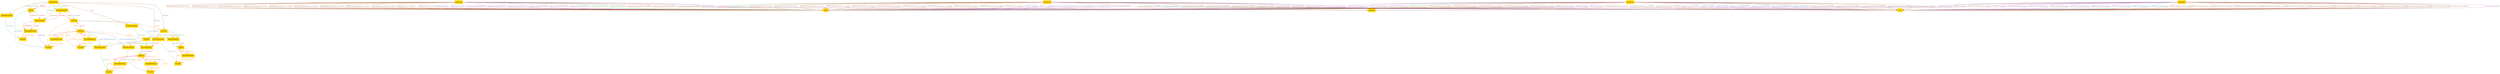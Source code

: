 digraph "graph" {
graph [fontsize=12]
node [fontsize=12]
edge [fontsize=12]
rankdir=TB;
"N24" -> "N9" [uuid = "<AssignStatement, VariableReference3>", color = "#e41a1c", fontcolor = "#e41a1c", style = "solid", label = "$exprs", dir = "forward", weight = "1"]
"N34" -> "N33" [uuid = "<ReturnStatement0, CallExpr0>", color = "#e41a1c", fontcolor = "#e41a1c", style = "solid", label = "$exprs", dir = "forward", weight = "1"]
"N31" -> "N26" [uuid = "<ReturnStatement1, NotExpr>", color = "#e41a1c", fontcolor = "#e41a1c", style = "solid", label = "$exprs", dir = "forward", weight = "1"]
"N28" -> "N27" [uuid = "<ReturnStatement2, AndExpr>", color = "#e41a1c", fontcolor = "#e41a1c", style = "solid", label = "$exprs", dir = "forward", weight = "1"]
"N35" -> "N29" [uuid = "<MainFunction, Function0>", color = "#a65628", fontcolor = "#a65628", style = "solid", label = "$functions", dir = "forward", weight = "1"]
"N35" -> "N32" [uuid = "<MainFunction, Function1>", color = "#a65628", fontcolor = "#a65628", style = "solid", label = "$functions", dir = "forward", weight = "1"]
"N27" -> "N17" [uuid = "<AndExpr, Variable1>", color = "#ff7f00", fontcolor = "#ff7f00", style = "solid", label = "$reads", dir = "forward", weight = "1"]
"N27" -> "N15" [uuid = "<AndExpr, Variable3>", color = "#ff7f00", fontcolor = "#ff7f00", style = "solid", label = "$reads", dir = "forward", weight = "1"]
"N33" -> "N13" [uuid = "<CallExpr0, Variable0>", color = "#ff7f00", fontcolor = "#ff7f00", style = "solid", label = "$reads", dir = "forward", weight = "1"]
"N33" -> "N12" [uuid = "<CallExpr0, Variable5>", color = "#ff7f00", fontcolor = "#ff7f00", style = "solid", label = "$reads", dir = "forward", weight = "1"]
"N30" -> "N13" [uuid = "<CallExpr1, Variable0>", color = "#ff7f00", fontcolor = "#ff7f00", style = "solid", label = "$reads", dir = "forward", weight = "1"]
"N30" -> "N12" [uuid = "<CallExpr1, Variable5>", color = "#ff7f00", fontcolor = "#ff7f00", style = "solid", label = "$reads", dir = "forward", weight = "1"]
"N26" -> "N10" [uuid = "<NotExpr, Variable2>", color = "#ff7f00", fontcolor = "#ff7f00", style = "solid", label = "$reads", dir = "forward", weight = "1"]
"N20" -> "N12" [uuid = "<VariableReference0, Variable5>", color = "#ff7f00", fontcolor = "#ff7f00", style = "solid", label = "$reads", dir = "forward", weight = "1"]
"N19" -> "N13" [uuid = "<VariableReference1, Variable0>", color = "#ff7f00", fontcolor = "#ff7f00", style = "solid", label = "$reads", dir = "forward", weight = "1"]
"N23" -> "N10" [uuid = "<VariableReference2, Variable2>", color = "#ff7f00", fontcolor = "#ff7f00", style = "solid", label = "$reads", dir = "forward", weight = "1"]
"N9" -> "N7" [uuid = "<VariableReference3, Variable4>", color = "#ff7f00", fontcolor = "#ff7f00", style = "solid", label = "$reads", dir = "forward", weight = "1"]
"N22" -> "N17" [uuid = "<VariableReference4, Variable1>", color = "#ff7f00", fontcolor = "#ff7f00", style = "solid", label = "$reads", dir = "forward", weight = "1"]
"N21" -> "N15" [uuid = "<VariableReference5, Variable3>", color = "#ff7f00", fontcolor = "#ff7f00", style = "solid", label = "$reads", dir = "forward", weight = "1"]
"N29" -> "N28" [uuid = "<Function0, ReturnStatement2>", color = "#4daf4a", fontcolor = "#4daf4a", style = "solid", label = "$statements", dir = "forward", weight = "1"]
"N32" -> "N31" [uuid = "<Function1, ReturnStatement1>", color = "#4daf4a", fontcolor = "#4daf4a", style = "solid", label = "$statements", dir = "forward", weight = "1"]
"N35" -> "N24" [uuid = "<MainFunction, AssignStatement>", color = "#4daf4a", fontcolor = "#4daf4a", style = "solid", label = "$statements", dir = "forward", weight = "1"]
"N35" -> "N34" [uuid = "<MainFunction, ReturnStatement0>", color = "#4daf4a", fontcolor = "#4daf4a", style = "solid", label = "$statements", dir = "forward", weight = "1"]
"N35" -> "N25" [uuid = "<MainFunction, VarDecl>", color = "#4daf4a", fontcolor = "#4daf4a", style = "solid", label = "$statements", dir = "forward", weight = "1"]
"N33" -> "N11" [uuid = "<CallExpr0, CallExpr1, FormalParameter2>", color = "#377eb8", fontcolor = "#377eb8", style = "solid", label = "actuals [CallExpr1]", dir = "forward", weight = "1"]
"N30" -> "N18" [uuid = "<CallExpr1, VariableReference0, FormalParameter3>", color = "#377eb8", fontcolor = "#377eb8", style = "solid", label = "actuals [VariableReference0]", dir = "forward", weight = "1"]
"N30" -> "N16" [uuid = "<CallExpr1, VariableReference1, FormalParameter1>", color = "#377eb8", fontcolor = "#377eb8", style = "solid", label = "actuals [VariableReference1]", dir = "forward", weight = "1"]
"N24" -> "N12" [uuid = "<AssignStatement, Variable5>", color = "#984ea3", fontcolor = "#984ea3", style = "solid", label = "assignedTo", dir = "forward", weight = "1"]
"N24" -> "N9" [uuid = "<AssignStatement, VariableReference3>", color = "#e41a1c", fontcolor = "#e41a1c", style = "solid", label = "assignedValue", dir = "forward", weight = "1"]
"N26" -> "N23" [uuid = "<NotExpr, VariableReference2>", color = "#a65628", fontcolor = "#a65628", style = "solid", label = "child", dir = "forward", weight = "1"]
"N27" -> "N22" [uuid = "<AndExpr, VariableReference4>", color = "#ff7f00", fontcolor = "#ff7f00", style = "solid", label = "children", dir = "forward", weight = "1"]
"N27" -> "N21" [uuid = "<AndExpr, VariableReference5>", color = "#ff7f00", fontcolor = "#ff7f00", style = "solid", label = "children", dir = "forward", weight = "1"]
"N33" -> "N30" [uuid = "<CallExpr0, CallExpr1>", color = "#ff7f00", fontcolor = "#ff7f00", style = "solid", label = "children", dir = "forward", weight = "1"]
"N30" -> "N20" [uuid = "<CallExpr1, VariableReference0>", color = "#ff7f00", fontcolor = "#ff7f00", style = "solid", label = "children", dir = "forward", weight = "1"]
"N30" -> "N19" [uuid = "<CallExpr1, VariableReference1>", color = "#ff7f00", fontcolor = "#ff7f00", style = "solid", label = "children", dir = "forward", weight = "1"]
"N26" -> "N23" [uuid = "<NotExpr, VariableReference2>", color = "#ff7f00", fontcolor = "#ff7f00", style = "solid", label = "children", dir = "forward", weight = "1"]
"N8" -> "N7" [uuid = "<FormalParameter0, Variable4>", color = "#4daf4a", fontcolor = "#4daf4a", style = "solid", label = "declaredVar", dir = "forward", weight = "1"]
"N16" -> "N15" [uuid = "<FormalParameter1, Variable3>", color = "#4daf4a", fontcolor = "#4daf4a", style = "solid", label = "declaredVar", dir = "forward", weight = "1"]
"N11" -> "N10" [uuid = "<FormalParameter2, Variable2>", color = "#4daf4a", fontcolor = "#4daf4a", style = "solid", label = "declaredVar", dir = "forward", weight = "1"]
"N18" -> "N17" [uuid = "<FormalParameter3, Variable1>", color = "#4daf4a", fontcolor = "#4daf4a", style = "solid", label = "declaredVar", dir = "forward", weight = "1"]
"N14" -> "N13" [uuid = "<FormalParameter4, Variable0>", color = "#4daf4a", fontcolor = "#4daf4a", style = "solid", label = "declaredVar", dir = "forward", weight = "1"]
"N25" -> "N12" [uuid = "<VarDecl, Variable5>", color = "#377eb8", fontcolor = "#377eb8", style = "solid", label = "declaredVar", dir = "forward", weight = "1"]
"N6" -> "N2" [uuid = "<Execution0, AndExpr, False>", color = "#984ea3", fontcolor = "#984ea3", style = "solid", label = "exprValue [AndExpr]", dir = "forward", weight = "1"]
"N6" -> "N1" [uuid = "<Execution0, CallExpr0, True>", color = "#984ea3", fontcolor = "#984ea3", style = "solid", label = "exprValue [CallExpr0]", dir = "forward", weight = "1"]
"N6" -> "N2" [uuid = "<Execution0, CallExpr1, False>", color = "#984ea3", fontcolor = "#984ea3", style = "solid", label = "exprValue [CallExpr1]", dir = "forward", weight = "1"]
"N6" -> "N1" [uuid = "<Execution0, NotExpr, True>", color = "#984ea3", fontcolor = "#984ea3", style = "solid", label = "exprValue [NotExpr]", dir = "forward", weight = "1"]
"N6" -> "N2" [uuid = "<Execution0, VariableReference0, False>", color = "#984ea3", fontcolor = "#984ea3", style = "solid", label = "exprValue [VariableReference0]", dir = "forward", weight = "1"]
"N6" -> "N2" [uuid = "<Execution0, VariableReference1, False>", color = "#984ea3", fontcolor = "#984ea3", style = "solid", label = "exprValue [VariableReference1]", dir = "forward", weight = "1"]
"N6" -> "N2" [uuid = "<Execution0, VariableReference2, False>", color = "#984ea3", fontcolor = "#984ea3", style = "solid", label = "exprValue [VariableReference2]", dir = "forward", weight = "1"]
"N6" -> "N2" [uuid = "<Execution0, VariableReference3, False>", color = "#984ea3", fontcolor = "#984ea3", style = "solid", label = "exprValue [VariableReference3]", dir = "forward", weight = "1"]
"N6" -> "N2" [uuid = "<Execution0, VariableReference4, False>", color = "#984ea3", fontcolor = "#984ea3", style = "solid", label = "exprValue [VariableReference4]", dir = "forward", weight = "1"]
"N6" -> "N2" [uuid = "<Execution0, VariableReference5, False>", color = "#984ea3", fontcolor = "#984ea3", style = "solid", label = "exprValue [VariableReference5]", dir = "forward", weight = "1"]
"N5" -> "N2" [uuid = "<Execution1, AndExpr, False>", color = "#984ea3", fontcolor = "#984ea3", style = "solid", label = "exprValue [AndExpr]", dir = "forward", weight = "1"]
"N5" -> "N1" [uuid = "<Execution1, CallExpr0, True>", color = "#984ea3", fontcolor = "#984ea3", style = "solid", label = "exprValue [CallExpr0]", dir = "forward", weight = "1"]
"N5" -> "N2" [uuid = "<Execution1, CallExpr1, False>", color = "#984ea3", fontcolor = "#984ea3", style = "solid", label = "exprValue [CallExpr1]", dir = "forward", weight = "1"]
"N5" -> "N1" [uuid = "<Execution1, NotExpr, True>", color = "#984ea3", fontcolor = "#984ea3", style = "solid", label = "exprValue [NotExpr]", dir = "forward", weight = "1"]
"N5" -> "N2" [uuid = "<Execution1, VariableReference0, False>", color = "#984ea3", fontcolor = "#984ea3", style = "solid", label = "exprValue [VariableReference0]", dir = "forward", weight = "1"]
"N5" -> "N1" [uuid = "<Execution1, VariableReference1, True>", color = "#984ea3", fontcolor = "#984ea3", style = "solid", label = "exprValue [VariableReference1]", dir = "forward", weight = "1"]
"N5" -> "N2" [uuid = "<Execution1, VariableReference2, False>", color = "#984ea3", fontcolor = "#984ea3", style = "solid", label = "exprValue [VariableReference2]", dir = "forward", weight = "1"]
"N5" -> "N2" [uuid = "<Execution1, VariableReference3, False>", color = "#984ea3", fontcolor = "#984ea3", style = "solid", label = "exprValue [VariableReference3]", dir = "forward", weight = "1"]
"N5" -> "N2" [uuid = "<Execution1, VariableReference4, False>", color = "#984ea3", fontcolor = "#984ea3", style = "solid", label = "exprValue [VariableReference4]", dir = "forward", weight = "1"]
"N5" -> "N1" [uuid = "<Execution1, VariableReference5, True>", color = "#984ea3", fontcolor = "#984ea3", style = "solid", label = "exprValue [VariableReference5]", dir = "forward", weight = "1"]
"N4" -> "N2" [uuid = "<Execution2, AndExpr, False>", color = "#984ea3", fontcolor = "#984ea3", style = "solid", label = "exprValue [AndExpr]", dir = "forward", weight = "1"]
"N4" -> "N1" [uuid = "<Execution2, CallExpr0, True>", color = "#984ea3", fontcolor = "#984ea3", style = "solid", label = "exprValue [CallExpr0]", dir = "forward", weight = "1"]
"N4" -> "N2" [uuid = "<Execution2, CallExpr1, False>", color = "#984ea3", fontcolor = "#984ea3", style = "solid", label = "exprValue [CallExpr1]", dir = "forward", weight = "1"]
"N4" -> "N1" [uuid = "<Execution2, NotExpr, True>", color = "#984ea3", fontcolor = "#984ea3", style = "solid", label = "exprValue [NotExpr]", dir = "forward", weight = "1"]
"N4" -> "N1" [uuid = "<Execution2, VariableReference0, True>", color = "#984ea3", fontcolor = "#984ea3", style = "solid", label = "exprValue [VariableReference0]", dir = "forward", weight = "1"]
"N4" -> "N2" [uuid = "<Execution2, VariableReference1, False>", color = "#984ea3", fontcolor = "#984ea3", style = "solid", label = "exprValue [VariableReference1]", dir = "forward", weight = "1"]
"N4" -> "N2" [uuid = "<Execution2, VariableReference2, False>", color = "#984ea3", fontcolor = "#984ea3", style = "solid", label = "exprValue [VariableReference2]", dir = "forward", weight = "1"]
"N4" -> "N1" [uuid = "<Execution2, VariableReference3, True>", color = "#984ea3", fontcolor = "#984ea3", style = "solid", label = "exprValue [VariableReference3]", dir = "forward", weight = "1"]
"N4" -> "N1" [uuid = "<Execution2, VariableReference4, True>", color = "#984ea3", fontcolor = "#984ea3", style = "solid", label = "exprValue [VariableReference4]", dir = "forward", weight = "1"]
"N4" -> "N2" [uuid = "<Execution2, VariableReference5, False>", color = "#984ea3", fontcolor = "#984ea3", style = "solid", label = "exprValue [VariableReference5]", dir = "forward", weight = "1"]
"N3" -> "N1" [uuid = "<Execution3, AndExpr, True>", color = "#984ea3", fontcolor = "#984ea3", style = "solid", label = "exprValue [AndExpr]", dir = "forward", weight = "1"]
"N3" -> "N2" [uuid = "<Execution3, CallExpr0, False>", color = "#984ea3", fontcolor = "#984ea3", style = "solid", label = "exprValue [CallExpr0]", dir = "forward", weight = "1"]
"N3" -> "N1" [uuid = "<Execution3, CallExpr1, True>", color = "#984ea3", fontcolor = "#984ea3", style = "solid", label = "exprValue [CallExpr1]", dir = "forward", weight = "1"]
"N3" -> "N2" [uuid = "<Execution3, NotExpr, False>", color = "#984ea3", fontcolor = "#984ea3", style = "solid", label = "exprValue [NotExpr]", dir = "forward", weight = "1"]
"N3" -> "N1" [uuid = "<Execution3, VariableReference0, True>", color = "#984ea3", fontcolor = "#984ea3", style = "solid", label = "exprValue [VariableReference0]", dir = "forward", weight = "1"]
"N3" -> "N1" [uuid = "<Execution3, VariableReference1, True>", color = "#984ea3", fontcolor = "#984ea3", style = "solid", label = "exprValue [VariableReference1]", dir = "forward", weight = "1"]
"N3" -> "N1" [uuid = "<Execution3, VariableReference2, True>", color = "#984ea3", fontcolor = "#984ea3", style = "solid", label = "exprValue [VariableReference2]", dir = "forward", weight = "1"]
"N3" -> "N1" [uuid = "<Execution3, VariableReference3, True>", color = "#984ea3", fontcolor = "#984ea3", style = "solid", label = "exprValue [VariableReference3]", dir = "forward", weight = "1"]
"N3" -> "N1" [uuid = "<Execution3, VariableReference4, True>", color = "#984ea3", fontcolor = "#984ea3", style = "solid", label = "exprValue [VariableReference4]", dir = "forward", weight = "1"]
"N3" -> "N1" [uuid = "<Execution3, VariableReference5, True>", color = "#984ea3", fontcolor = "#984ea3", style = "solid", label = "exprValue [VariableReference5]", dir = "forward", weight = "1"]
"N29" -> "N28" [uuid = "<Function0, ReturnStatement2>", color = "#e41a1c", fontcolor = "#e41a1c", style = "solid", label = "firstStmt", dir = "forward", weight = "1"]
"N32" -> "N31" [uuid = "<Function1, ReturnStatement1>", color = "#e41a1c", fontcolor = "#e41a1c", style = "solid", label = "firstStmt", dir = "forward", weight = "1"]
"N35" -> "N25" [uuid = "<MainFunction, VarDecl>", color = "#e41a1c", fontcolor = "#e41a1c", style = "solid", label = "firstStmt", dir = "forward", weight = "1"]
"N29" -> "N16" [uuid = "<Function0, FormalParameter1>", color = "#a65628", fontcolor = "#a65628", style = "solid", label = "formals", dir = "forward", weight = "1"]
"N29" -> "N18" [uuid = "<Function0, FormalParameter3>", color = "#a65628", fontcolor = "#a65628", style = "solid", label = "formals", dir = "forward", weight = "1"]
"N32" -> "N11" [uuid = "<Function1, FormalParameter2>", color = "#a65628", fontcolor = "#a65628", style = "solid", label = "formals", dir = "forward", weight = "1"]
"N35" -> "N8" [uuid = "<MainFunction, FormalParameter0>", color = "#a65628", fontcolor = "#a65628", style = "solid", label = "formals", dir = "forward", weight = "1"]
"N35" -> "N14" [uuid = "<MainFunction, FormalParameter4>", color = "#a65628", fontcolor = "#a65628", style = "solid", label = "formals", dir = "forward", weight = "1"]
"N33" -> "N32" [uuid = "<CallExpr0, Function1>", color = "#ff7f00", fontcolor = "#ff7f00", style = "solid", label = "function", dir = "forward", weight = "1"]
"N30" -> "N29" [uuid = "<CallExpr1, Function0>", color = "#ff7f00", fontcolor = "#ff7f00", style = "solid", label = "function", dir = "forward", weight = "1"]
"N6" -> "N2" [uuid = "<Execution0, FormalParameter0, False>", color = "#4daf4a", fontcolor = "#4daf4a", style = "solid", label = "inputs [FormalParameter0]", dir = "forward", weight = "1"]
"N6" -> "N2" [uuid = "<Execution0, FormalParameter4, False>", color = "#4daf4a", fontcolor = "#4daf4a", style = "solid", label = "inputs [FormalParameter4]", dir = "forward", weight = "1"]
"N5" -> "N2" [uuid = "<Execution1, FormalParameter0, False>", color = "#4daf4a", fontcolor = "#4daf4a", style = "solid", label = "inputs [FormalParameter0]", dir = "forward", weight = "1"]
"N4" -> "N2" [uuid = "<Execution2, FormalParameter4, False>", color = "#4daf4a", fontcolor = "#4daf4a", style = "solid", label = "inputs [FormalParameter4]", dir = "forward", weight = "1"]
"N5" -> "N1" [uuid = "<Execution1, FormalParameter4, True>", color = "#377eb8", fontcolor = "#377eb8", style = "solid", label = "inputs [FormalParameter4]", dir = "forward", weight = "1"]
"N4" -> "N1" [uuid = "<Execution2, FormalParameter0, True>", color = "#377eb8", fontcolor = "#377eb8", style = "solid", label = "inputs [FormalParameter0]", dir = "forward", weight = "1"]
"N3" -> "N1" [uuid = "<Execution3, FormalParameter0, True>", color = "#377eb8", fontcolor = "#377eb8", style = "solid", label = "inputs [FormalParameter0]", dir = "forward", weight = "1"]
"N3" -> "N1" [uuid = "<Execution3, FormalParameter4, True>", color = "#377eb8", fontcolor = "#377eb8", style = "solid", label = "inputs [FormalParameter4]", dir = "forward", weight = "1"]
"N27" -> "N21" [uuid = "<AndExpr, VariableReference5>", color = "#984ea3", fontcolor = "#984ea3", style = "solid", label = "leftChild", dir = "forward", weight = "1"]
"N33" -> "N30" [uuid = "<CallExpr1, CallExpr0>", color = "#e41a1c", fontcolor = "#e41a1c", style = "solid", label = "parent", dir = "back", weight = "1"]
"N30" -> "N20" [uuid = "<VariableReference0, CallExpr1>", color = "#e41a1c", fontcolor = "#e41a1c", style = "solid", label = "parent", dir = "back", weight = "1"]
"N30" -> "N19" [uuid = "<VariableReference1, CallExpr1>", color = "#e41a1c", fontcolor = "#e41a1c", style = "solid", label = "parent", dir = "back", weight = "1"]
"N26" -> "N23" [uuid = "<VariableReference2, NotExpr>", color = "#e41a1c", fontcolor = "#e41a1c", style = "solid", label = "parent", dir = "back", weight = "1"]
"N27" -> "N22" [uuid = "<VariableReference4, AndExpr>", color = "#e41a1c", fontcolor = "#e41a1c", style = "solid", label = "parent", dir = "back", weight = "1"]
"N27" -> "N21" [uuid = "<VariableReference5, AndExpr>", color = "#e41a1c", fontcolor = "#e41a1c", style = "solid", label = "parent", dir = "back", weight = "1"]
"N25" -> "N24" [uuid = "<AssignStatement, VarDecl>", color = "#a65628", fontcolor = "#a65628", style = "solid", label = "predecessor", dir = "back", weight = "1"]
"N34" -> "N24" [uuid = "<ReturnStatement0, AssignStatement>", color = "#a65628", fontcolor = "#a65628", style = "solid", label = "predecessor", dir = "forward", weight = "1"]
"N20" -> "N12" [uuid = "<VariableReference0, Variable5>", color = "#ff7f00", fontcolor = "#ff7f00", style = "solid", label = "referredVar", dir = "forward", weight = "1"]
"N19" -> "N13" [uuid = "<VariableReference1, Variable0>", color = "#ff7f00", fontcolor = "#ff7f00", style = "solid", label = "referredVar", dir = "forward", weight = "1"]
"N23" -> "N10" [uuid = "<VariableReference2, Variable2>", color = "#ff7f00", fontcolor = "#ff7f00", style = "solid", label = "referredVar", dir = "forward", weight = "1"]
"N9" -> "N7" [uuid = "<VariableReference3, Variable4>", color = "#ff7f00", fontcolor = "#ff7f00", style = "solid", label = "referredVar", dir = "forward", weight = "1"]
"N22" -> "N17" [uuid = "<VariableReference4, Variable1>", color = "#ff7f00", fontcolor = "#ff7f00", style = "solid", label = "referredVar", dir = "forward", weight = "1"]
"N21" -> "N15" [uuid = "<VariableReference5, Variable3>", color = "#ff7f00", fontcolor = "#ff7f00", style = "solid", label = "referredVar", dir = "forward", weight = "1"]
"N29" -> "N28" [uuid = "<Function0, ReturnStatement2>", color = "#4daf4a", fontcolor = "#4daf4a", style = "solid", label = "returnStmt", dir = "forward", weight = "1"]
"N32" -> "N31" [uuid = "<Function1, ReturnStatement1>", color = "#4daf4a", fontcolor = "#4daf4a", style = "solid", label = "returnStmt", dir = "forward", weight = "1"]
"N35" -> "N34" [uuid = "<MainFunction, ReturnStatement0>", color = "#4daf4a", fontcolor = "#4daf4a", style = "solid", label = "returnStmt", dir = "forward", weight = "1"]
"N34" -> "N33" [uuid = "<ReturnStatement0, CallExpr0>", color = "#377eb8", fontcolor = "#377eb8", style = "solid", label = "returnValue", dir = "forward", weight = "1"]
"N31" -> "N26" [uuid = "<ReturnStatement1, NotExpr>", color = "#377eb8", fontcolor = "#377eb8", style = "solid", label = "returnValue", dir = "forward", weight = "1"]
"N28" -> "N27" [uuid = "<ReturnStatement2, AndExpr>", color = "#377eb8", fontcolor = "#377eb8", style = "solid", label = "returnValue", dir = "forward", weight = "1"]
"N27" -> "N22" [uuid = "<AndExpr, VariableReference4>", color = "#984ea3", fontcolor = "#984ea3", style = "solid", label = "rightChild", dir = "forward", weight = "1"]
"N34" -> "N24" [uuid = "<AssignStatement, ReturnStatement0>", color = "#e41a1c", fontcolor = "#e41a1c", style = "solid", label = "successor", dir = "back", weight = "1"]
"N25" -> "N24" [uuid = "<VarDecl, AssignStatement>", color = "#e41a1c", fontcolor = "#e41a1c", style = "solid", label = "successor", dir = "forward", weight = "1"]
"N6" -> "N2" [uuid = "<Execution0, AssignStatement, Variable0, False>", color = "#a65628", fontcolor = "#a65628", style = "solid", label = "varValue [AssignStatement, Variable0]", dir = "forward", weight = "1"]
"N6" -> "N2" [uuid = "<Execution0, AssignStatement, Variable4, False>", color = "#a65628", fontcolor = "#a65628", style = "solid", label = "varValue [AssignStatement, Variable4]", dir = "forward", weight = "1"]
"N6" -> "N0" [uuid = "<Execution0, AssignStatement, Variable5, Undefined>", color = "#a65628", fontcolor = "#a65628", style = "solid", label = "varValue [AssignStatement, Variable5]", dir = "forward", weight = "1"]
"N6" -> "N2" [uuid = "<Execution0, ReturnStatement0, Variable0, False>", color = "#a65628", fontcolor = "#a65628", style = "solid", label = "varValue [ReturnStatement0, Variable0]", dir = "forward", weight = "1"]
"N6" -> "N2" [uuid = "<Execution0, ReturnStatement0, Variable4, False>", color = "#a65628", fontcolor = "#a65628", style = "solid", label = "varValue [ReturnStatement0, Variable4]", dir = "forward", weight = "1"]
"N6" -> "N2" [uuid = "<Execution0, ReturnStatement0, Variable5, False>", color = "#a65628", fontcolor = "#a65628", style = "solid", label = "varValue [ReturnStatement0, Variable5]", dir = "forward", weight = "1"]
"N6" -> "N2" [uuid = "<Execution0, ReturnStatement1, Variable0, False>", color = "#a65628", fontcolor = "#a65628", style = "solid", label = "varValue [ReturnStatement1, Variable0]", dir = "forward", weight = "1"]
"N6" -> "N2" [uuid = "<Execution0, ReturnStatement1, Variable2, False>", color = "#a65628", fontcolor = "#a65628", style = "solid", label = "varValue [ReturnStatement1, Variable2]", dir = "forward", weight = "1"]
"N6" -> "N2" [uuid = "<Execution0, ReturnStatement1, Variable3, False>", color = "#a65628", fontcolor = "#a65628", style = "solid", label = "varValue [ReturnStatement1, Variable3]", dir = "forward", weight = "1"]
"N6" -> "N2" [uuid = "<Execution0, ReturnStatement1, Variable4, False>", color = "#a65628", fontcolor = "#a65628", style = "solid", label = "varValue [ReturnStatement1, Variable4]", dir = "forward", weight = "1"]
"N6" -> "N2" [uuid = "<Execution0, ReturnStatement2, Variable1, False>", color = "#a65628", fontcolor = "#a65628", style = "solid", label = "varValue [ReturnStatement2, Variable1]", dir = "forward", weight = "1"]
"N6" -> "N2" [uuid = "<Execution0, ReturnStatement2, Variable3, False>", color = "#a65628", fontcolor = "#a65628", style = "solid", label = "varValue [ReturnStatement2, Variable3]", dir = "forward", weight = "1"]
"N6" -> "N2" [uuid = "<Execution0, VarDecl, Variable0, False>", color = "#a65628", fontcolor = "#a65628", style = "solid", label = "varValue [VarDecl, Variable0]", dir = "forward", weight = "1"]
"N6" -> "N2" [uuid = "<Execution0, VarDecl, Variable4, False>", color = "#a65628", fontcolor = "#a65628", style = "solid", label = "varValue [VarDecl, Variable4]", dir = "forward", weight = "1"]
"N5" -> "N1" [uuid = "<Execution1, AssignStatement, Variable0, True>", color = "#a65628", fontcolor = "#a65628", style = "solid", label = "varValue [AssignStatement, Variable0]", dir = "forward", weight = "1"]
"N5" -> "N2" [uuid = "<Execution1, AssignStatement, Variable4, False>", color = "#a65628", fontcolor = "#a65628", style = "solid", label = "varValue [AssignStatement, Variable4]", dir = "forward", weight = "1"]
"N5" -> "N0" [uuid = "<Execution1, AssignStatement, Variable5, Undefined>", color = "#a65628", fontcolor = "#a65628", style = "solid", label = "varValue [AssignStatement, Variable5]", dir = "forward", weight = "1"]
"N5" -> "N1" [uuid = "<Execution1, ReturnStatement0, Variable0, True>", color = "#a65628", fontcolor = "#a65628", style = "solid", label = "varValue [ReturnStatement0, Variable0]", dir = "forward", weight = "1"]
"N5" -> "N2" [uuid = "<Execution1, ReturnStatement0, Variable4, False>", color = "#a65628", fontcolor = "#a65628", style = "solid", label = "varValue [ReturnStatement0, Variable4]", dir = "forward", weight = "1"]
"N5" -> "N2" [uuid = "<Execution1, ReturnStatement0, Variable5, False>", color = "#a65628", fontcolor = "#a65628", style = "solid", label = "varValue [ReturnStatement0, Variable5]", dir = "forward", weight = "1"]
"N5" -> "N2" [uuid = "<Execution1, ReturnStatement1, Variable0, False>", color = "#a65628", fontcolor = "#a65628", style = "solid", label = "varValue [ReturnStatement1, Variable0]", dir = "forward", weight = "1"]
"N5" -> "N2" [uuid = "<Execution1, ReturnStatement1, Variable1, False>", color = "#a65628", fontcolor = "#a65628", style = "solid", label = "varValue [ReturnStatement1, Variable1]", dir = "forward", weight = "1"]
"N5" -> "N2" [uuid = "<Execution1, ReturnStatement1, Variable2, False>", color = "#a65628", fontcolor = "#a65628", style = "solid", label = "varValue [ReturnStatement1, Variable2]", dir = "forward", weight = "1"]
"N5" -> "N2" [uuid = "<Execution1, ReturnStatement1, Variable3, False>", color = "#a65628", fontcolor = "#a65628", style = "solid", label = "varValue [ReturnStatement1, Variable3]", dir = "forward", weight = "1"]
"N5" -> "N2" [uuid = "<Execution1, ReturnStatement1, Variable4, False>", color = "#a65628", fontcolor = "#a65628", style = "solid", label = "varValue [ReturnStatement1, Variable4]", dir = "forward", weight = "1"]
"N5" -> "N2" [uuid = "<Execution1, ReturnStatement2, Variable1, False>", color = "#a65628", fontcolor = "#a65628", style = "solid", label = "varValue [ReturnStatement2, Variable1]", dir = "forward", weight = "1"]
"N5" -> "N2" [uuid = "<Execution1, ReturnStatement2, Variable2, False>", color = "#a65628", fontcolor = "#a65628", style = "solid", label = "varValue [ReturnStatement2, Variable2]", dir = "forward", weight = "1"]
"N5" -> "N1" [uuid = "<Execution1, ReturnStatement2, Variable3, True>", color = "#a65628", fontcolor = "#a65628", style = "solid", label = "varValue [ReturnStatement2, Variable3]", dir = "forward", weight = "1"]
"N5" -> "N1" [uuid = "<Execution1, VarDecl, Variable0, True>", color = "#a65628", fontcolor = "#a65628", style = "solid", label = "varValue [VarDecl, Variable0]", dir = "forward", weight = "1"]
"N5" -> "N2" [uuid = "<Execution1, VarDecl, Variable4, False>", color = "#a65628", fontcolor = "#a65628", style = "solid", label = "varValue [VarDecl, Variable4]", dir = "forward", weight = "1"]
"N4" -> "N2" [uuid = "<Execution2, AssignStatement, Variable0, False>", color = "#a65628", fontcolor = "#a65628", style = "solid", label = "varValue [AssignStatement, Variable0]", dir = "forward", weight = "1"]
"N4" -> "N1" [uuid = "<Execution2, AssignStatement, Variable4, True>", color = "#a65628", fontcolor = "#a65628", style = "solid", label = "varValue [AssignStatement, Variable4]", dir = "forward", weight = "1"]
"N4" -> "N0" [uuid = "<Execution2, AssignStatement, Variable5, Undefined>", color = "#a65628", fontcolor = "#a65628", style = "solid", label = "varValue [AssignStatement, Variable5]", dir = "forward", weight = "1"]
"N4" -> "N2" [uuid = "<Execution2, ReturnStatement0, Variable0, False>", color = "#a65628", fontcolor = "#a65628", style = "solid", label = "varValue [ReturnStatement0, Variable0]", dir = "forward", weight = "1"]
"N4" -> "N1" [uuid = "<Execution2, ReturnStatement0, Variable4, True>", color = "#a65628", fontcolor = "#a65628", style = "solid", label = "varValue [ReturnStatement0, Variable4]", dir = "forward", weight = "1"]
"N4" -> "N1" [uuid = "<Execution2, ReturnStatement0, Variable5, True>", color = "#a65628", fontcolor = "#a65628", style = "solid", label = "varValue [ReturnStatement0, Variable5]", dir = "forward", weight = "1"]
"N4" -> "N1" [uuid = "<Execution2, ReturnStatement1, Variable0, True>", color = "#a65628", fontcolor = "#a65628", style = "solid", label = "varValue [ReturnStatement1, Variable0]", dir = "forward", weight = "1"]
"N4" -> "N2" [uuid = "<Execution2, ReturnStatement1, Variable2, False>", color = "#a65628", fontcolor = "#a65628", style = "solid", label = "varValue [ReturnStatement1, Variable2]", dir = "forward", weight = "1"]
"N4" -> "N1" [uuid = "<Execution2, ReturnStatement1, Variable4, True>", color = "#a65628", fontcolor = "#a65628", style = "solid", label = "varValue [ReturnStatement1, Variable4]", dir = "forward", weight = "1"]
"N4" -> "N1" [uuid = "<Execution2, ReturnStatement2, Variable1, True>", color = "#a65628", fontcolor = "#a65628", style = "solid", label = "varValue [ReturnStatement2, Variable1]", dir = "forward", weight = "1"]
"N4" -> "N2" [uuid = "<Execution2, ReturnStatement2, Variable2, False>", color = "#a65628", fontcolor = "#a65628", style = "solid", label = "varValue [ReturnStatement2, Variable2]", dir = "forward", weight = "1"]
"N4" -> "N2" [uuid = "<Execution2, ReturnStatement2, Variable3, False>", color = "#a65628", fontcolor = "#a65628", style = "solid", label = "varValue [ReturnStatement2, Variable3]", dir = "forward", weight = "1"]
"N4" -> "N1" [uuid = "<Execution2, ReturnStatement2, Variable4, True>", color = "#a65628", fontcolor = "#a65628", style = "solid", label = "varValue [ReturnStatement2, Variable4]", dir = "forward", weight = "1"]
"N4" -> "N2" [uuid = "<Execution2, VarDecl, Variable0, False>", color = "#a65628", fontcolor = "#a65628", style = "solid", label = "varValue [VarDecl, Variable0]", dir = "forward", weight = "1"]
"N4" -> "N1" [uuid = "<Execution2, VarDecl, Variable4, True>", color = "#a65628", fontcolor = "#a65628", style = "solid", label = "varValue [VarDecl, Variable4]", dir = "forward", weight = "1"]
"N3" -> "N1" [uuid = "<Execution3, AssignStatement, Variable0, True>", color = "#a65628", fontcolor = "#a65628", style = "solid", label = "varValue [AssignStatement, Variable0]", dir = "forward", weight = "1"]
"N3" -> "N1" [uuid = "<Execution3, AssignStatement, Variable4, True>", color = "#a65628", fontcolor = "#a65628", style = "solid", label = "varValue [AssignStatement, Variable4]", dir = "forward", weight = "1"]
"N3" -> "N0" [uuid = "<Execution3, AssignStatement, Variable5, Undefined>", color = "#a65628", fontcolor = "#a65628", style = "solid", label = "varValue [AssignStatement, Variable5]", dir = "forward", weight = "1"]
"N3" -> "N1" [uuid = "<Execution3, ReturnStatement0, Variable0, True>", color = "#a65628", fontcolor = "#a65628", style = "solid", label = "varValue [ReturnStatement0, Variable0]", dir = "forward", weight = "1"]
"N3" -> "N1" [uuid = "<Execution3, ReturnStatement0, Variable4, True>", color = "#a65628", fontcolor = "#a65628", style = "solid", label = "varValue [ReturnStatement0, Variable4]", dir = "forward", weight = "1"]
"N3" -> "N1" [uuid = "<Execution3, ReturnStatement0, Variable5, True>", color = "#a65628", fontcolor = "#a65628", style = "solid", label = "varValue [ReturnStatement0, Variable5]", dir = "forward", weight = "1"]
"N3" -> "N1" [uuid = "<Execution3, ReturnStatement1, Variable0, True>", color = "#a65628", fontcolor = "#a65628", style = "solid", label = "varValue [ReturnStatement1, Variable0]", dir = "forward", weight = "1"]
"N3" -> "N1" [uuid = "<Execution3, ReturnStatement1, Variable2, True>", color = "#a65628", fontcolor = "#a65628", style = "solid", label = "varValue [ReturnStatement1, Variable2]", dir = "forward", weight = "1"]
"N3" -> "N1" [uuid = "<Execution3, ReturnStatement1, Variable3, True>", color = "#a65628", fontcolor = "#a65628", style = "solid", label = "varValue [ReturnStatement1, Variable3]", dir = "forward", weight = "1"]
"N3" -> "N1" [uuid = "<Execution3, ReturnStatement1, Variable4, True>", color = "#a65628", fontcolor = "#a65628", style = "solid", label = "varValue [ReturnStatement1, Variable4]", dir = "forward", weight = "1"]
"N3" -> "N1" [uuid = "<Execution3, ReturnStatement2, Variable1, True>", color = "#a65628", fontcolor = "#a65628", style = "solid", label = "varValue [ReturnStatement2, Variable1]", dir = "forward", weight = "1"]
"N3" -> "N1" [uuid = "<Execution3, ReturnStatement2, Variable3, True>", color = "#a65628", fontcolor = "#a65628", style = "solid", label = "varValue [ReturnStatement2, Variable3]", dir = "forward", weight = "1"]
"N3" -> "N1" [uuid = "<Execution3, VarDecl, Variable0, True>", color = "#a65628", fontcolor = "#a65628", style = "solid", label = "varValue [VarDecl, Variable0]", dir = "forward", weight = "1"]
"N3" -> "N1" [uuid = "<Execution3, VarDecl, Variable4, True>", color = "#a65628", fontcolor = "#a65628", style = "solid", label = "varValue [VarDecl, Variable4]", dir = "forward", weight = "1"]
"N0" [uuid="Undefined", label="Undefined", color="#ffd700", fontcolor = "#000000", shape = "box", style = "filled, solid"]
"N1" [uuid="True", label="True", color="#ffd700", fontcolor = "#000000", shape = "box", style = "filled, solid"]
"N2" [uuid="False", label="False", color="#ffd700", fontcolor = "#000000", shape = "box", style = "filled, solid"]
"N3" [uuid="Execution3", label="Execution3", color="#ffd700", fontcolor = "#000000", shape = "box", style = "filled, solid"]
"N4" [uuid="Execution2", label="Execution2", color="#ffd700", fontcolor = "#000000", shape = "box", style = "filled, solid"]
"N5" [uuid="Execution1", label="Execution1", color="#ffd700", fontcolor = "#000000", shape = "box", style = "filled, solid"]
"N6" [uuid="Execution0", label="Execution0", color="#ffd700", fontcolor = "#000000", shape = "box", style = "filled, solid"]
"N7" [uuid="Variable4", label="Variable4", color="#ffd700", fontcolor = "#000000", shape = "box", style = "filled, solid"]
"N8" [uuid="FormalParameter0", label="FormalParameter0", color="#ffd700", fontcolor = "#000000", shape = "box", style = "filled, solid"]
"N9" [uuid="VariableReference3", label="VariableReference3", color="#ffd700", fontcolor = "#000000", shape = "box", style = "filled, solid"]
"N10" [uuid="Variable2", label="Variable2", color="#ffd700", fontcolor = "#000000", shape = "box", style = "filled, solid"]
"N11" [uuid="FormalParameter2", label="FormalParameter2", color="#ffd700", fontcolor = "#000000", shape = "box", style = "filled, solid"]
"N12" [uuid="Variable5", label="Variable5", color="#ffd700", fontcolor = "#000000", shape = "box", style = "filled, solid"]
"N13" [uuid="Variable0", label="Variable0", color="#ffd700", fontcolor = "#000000", shape = "box", style = "filled, solid"]
"N14" [uuid="FormalParameter4", label="FormalParameter4", color="#ffd700", fontcolor = "#000000", shape = "box", style = "filled, solid"]
"N15" [uuid="Variable3", label="Variable3", color="#ffd700", fontcolor = "#000000", shape = "box", style = "filled, solid"]
"N16" [uuid="FormalParameter1", label="FormalParameter1", color="#ffd700", fontcolor = "#000000", shape = "box", style = "filled, solid"]
"N17" [uuid="Variable1", label="Variable1", color="#ffd700", fontcolor = "#000000", shape = "box", style = "filled, solid"]
"N18" [uuid="FormalParameter3", label="FormalParameter3", color="#ffd700", fontcolor = "#000000", shape = "box", style = "filled, solid"]
"N19" [uuid="VariableReference1", label="VariableReference1", color="#ffd700", fontcolor = "#000000", shape = "box", style = "filled, solid"]
"N20" [uuid="VariableReference0", label="VariableReference0", color="#ffd700", fontcolor = "#000000", shape = "box", style = "filled, solid"]
"N21" [uuid="VariableReference5", label="VariableReference5", color="#ffd700", fontcolor = "#000000", shape = "box", style = "filled, solid"]
"N22" [uuid="VariableReference4", label="VariableReference4", color="#ffd700", fontcolor = "#000000", shape = "box", style = "filled, solid"]
"N23" [uuid="VariableReference2", label="VariableReference2", color="#ffd700", fontcolor = "#000000", shape = "box", style = "filled, solid"]
"N24" [uuid="AssignStatement", label="AssignStatement", color="#ffd700", fontcolor = "#000000", shape = "box", style = "filled, solid"]
"N25" [uuid="VarDecl", label="VarDecl", color="#ffd700", fontcolor = "#000000", shape = "box", style = "filled, solid"]
"N26" [uuid="NotExpr", label="NotExpr", color="#ffd700", fontcolor = "#000000", shape = "box", style = "filled, solid"]
"N27" [uuid="AndExpr", label="AndExpr", color="#ffd700", fontcolor = "#000000", shape = "box", style = "filled, solid"]
"N28" [uuid="ReturnStatement2", label="ReturnStatement2", color="#ffd700", fontcolor = "#000000", shape = "box", style = "filled, solid"]
"N29" [uuid="Function0", label="Function0", color="#ffd700", fontcolor = "#000000", shape = "box", style = "filled, solid"]
"N30" [uuid="CallExpr1", label="CallExpr1", color="#ffd700", fontcolor = "#000000", shape = "box", style = "filled, solid"]
"N31" [uuid="ReturnStatement1", label="ReturnStatement1", color="#ffd700", fontcolor = "#000000", shape = "box", style = "filled, solid"]
"N32" [uuid="Function1", label="Function1", color="#ffd700", fontcolor = "#000000", shape = "box", style = "filled, solid"]
"N33" [uuid="CallExpr0", label="CallExpr0", color="#ffd700", fontcolor = "#000000", shape = "box", style = "filled, solid"]
"N34" [uuid="ReturnStatement0", label="ReturnStatement0", color="#ffd700", fontcolor = "#000000", shape = "box", style = "filled, solid"]
"N35" [uuid="MainFunction", label="MainFunction", color="#ffd700", fontcolor = "#000000", shape = "box", style = "filled, solid"]
}
